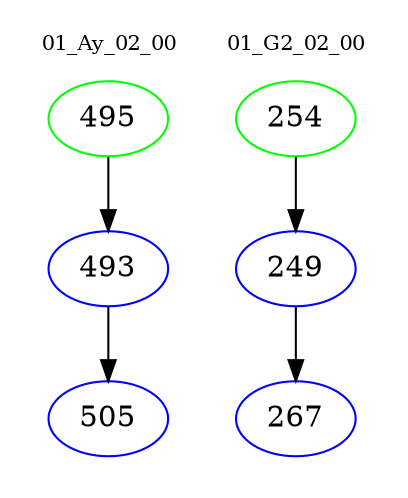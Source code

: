 digraph{
subgraph cluster_0 {
color = white
label = "01_Ay_02_00";
fontsize=10;
T0_495 [label="495", color="green"]
T0_495 -> T0_493 [color="black"]
T0_493 [label="493", color="blue"]
T0_493 -> T0_505 [color="black"]
T0_505 [label="505", color="blue"]
}
subgraph cluster_1 {
color = white
label = "01_G2_02_00";
fontsize=10;
T1_254 [label="254", color="green"]
T1_254 -> T1_249 [color="black"]
T1_249 [label="249", color="blue"]
T1_249 -> T1_267 [color="black"]
T1_267 [label="267", color="blue"]
}
}
